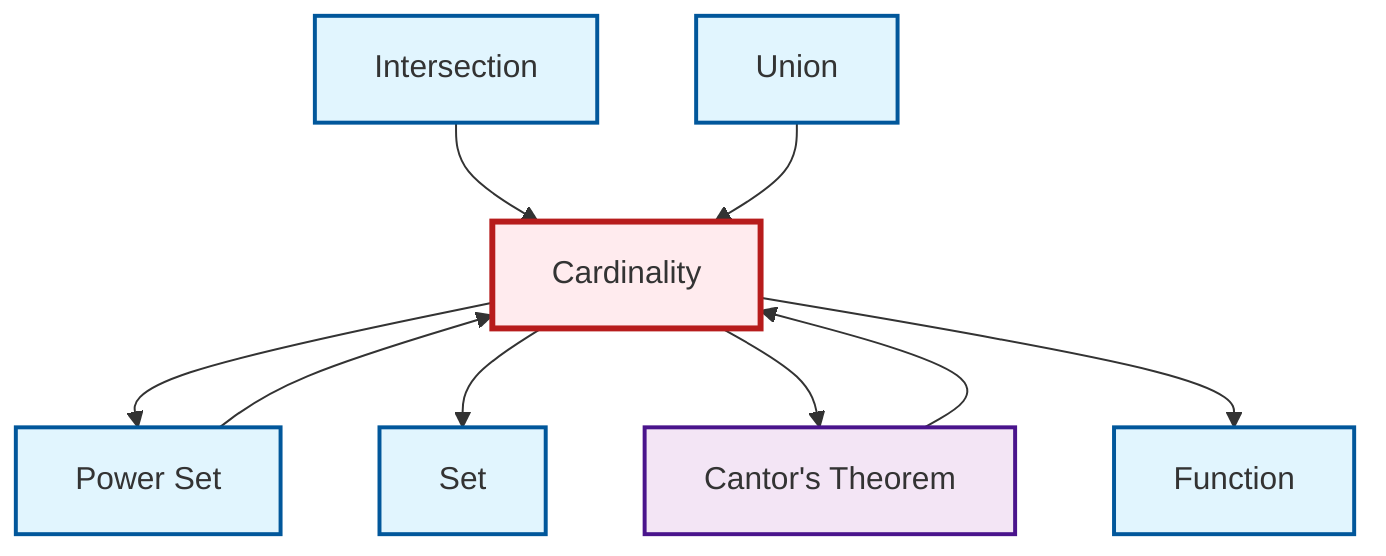 graph TD
    classDef definition fill:#e1f5fe,stroke:#01579b,stroke-width:2px
    classDef theorem fill:#f3e5f5,stroke:#4a148c,stroke-width:2px
    classDef axiom fill:#fff3e0,stroke:#e65100,stroke-width:2px
    classDef example fill:#e8f5e9,stroke:#1b5e20,stroke-width:2px
    classDef current fill:#ffebee,stroke:#b71c1c,stroke-width:3px
    def-function["Function"]:::definition
    def-set["Set"]:::definition
    def-cardinality["Cardinality"]:::definition
    def-intersection["Intersection"]:::definition
    thm-cantor["Cantor's Theorem"]:::theorem
    def-power-set["Power Set"]:::definition
    def-union["Union"]:::definition
    def-intersection --> def-cardinality
    def-union --> def-cardinality
    def-cardinality --> def-power-set
    def-cardinality --> def-set
    def-cardinality --> thm-cantor
    def-power-set --> def-cardinality
    thm-cantor --> def-cardinality
    def-cardinality --> def-function
    class def-cardinality current